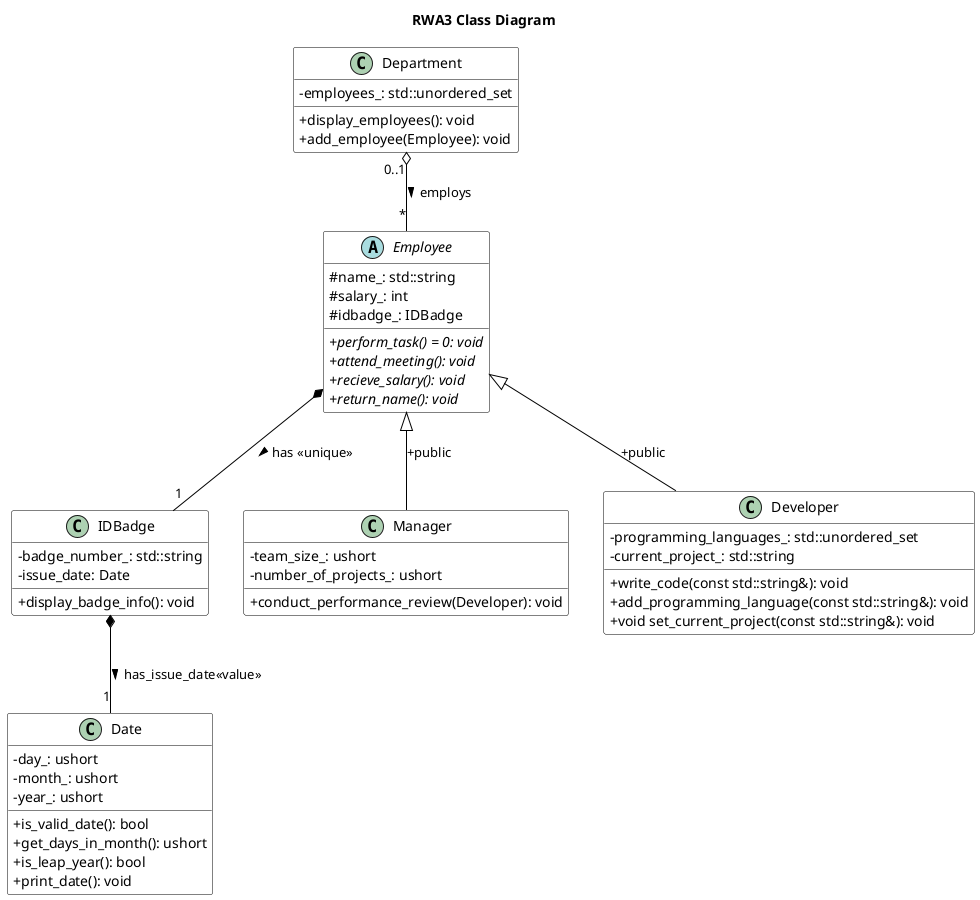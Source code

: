 @startuml "RWA3 Class Diagram"
title RWA3 Class Diagram
skinparam ClassAttributeIconSize 0
skinparam class {
    BackgroundColor White
    ArrowColor Black
    BorderColor Black
}


class Department {
    -employees_: std::unordered_set
    +display_employees(): void
    +add_employee(Employee): void
}

class Date {
    -day_: ushort
    -month_: ushort
    -year_: ushort
    +is_valid_date(): bool
    +get_days_in_month(): ushort
    +is_leap_year(): bool
    +print_date(): void

}

class IDBadge{
    -badge_number_: std::string
    -issue_date: Date 
    +display_badge_info(): void
}

class Manager {
    -team_size_: ushort
    -number_of_projects_: ushort
    +conduct_performance_review(Developer): void
    

}

class Developer{
    -programming_languages_: std::unordered_set
    -current_project_: std::string
    +write_code(const std::string&): void
    +add_programming_language(const std::string&): void
    +void set_current_project(const std::string&): void
}

'Employee class
abstract class Employee {
    #name_: std::string
    #salary_: int
    #idbadge_: IDBadge
    +{abstract}perform_task() = 0: void
    +{abstract}attend_meeting(): void
    +{abstract}recieve_salary(): void
    +{abstract}return_name(): void

}

'Relationships
Department  "0..1" o-- "*" Employee : employs > 
Employee  *-- "1" IDBadge : has <<unique>> >
IDBadge  *-- "1" Date : has_issue_date<<value>> >
Employee <|-- Developer: +public
Employee <|-- Manager: +public


@enduml
